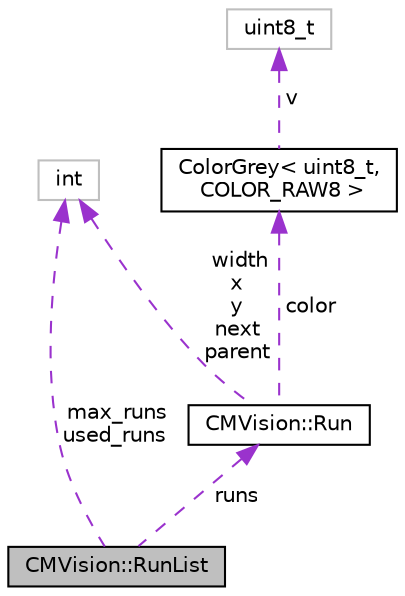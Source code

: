 digraph "CMVision::RunList"
{
 // INTERACTIVE_SVG=YES
  edge [fontname="Helvetica",fontsize="10",labelfontname="Helvetica",labelfontsize="10"];
  node [fontname="Helvetica",fontsize="10",shape=record];
  Node1 [label="CMVision::RunList",height=0.2,width=0.4,color="black", fillcolor="grey75", style="filled", fontcolor="black"];
  Node2 -> Node1 [dir="back",color="darkorchid3",fontsize="10",style="dashed",label=" runs" ,fontname="Helvetica"];
  Node2 [label="CMVision::Run",height=0.2,width=0.4,color="black", fillcolor="white", style="filled",URL="$dc/d34/class_c_m_vision_1_1_run.html"];
  Node3 -> Node2 [dir="back",color="darkorchid3",fontsize="10",style="dashed",label=" width\nx\ny\nnext\nparent" ,fontname="Helvetica"];
  Node3 [label="int",height=0.2,width=0.4,color="grey75", fillcolor="white", style="filled"];
  Node4 -> Node2 [dir="back",color="darkorchid3",fontsize="10",style="dashed",label=" color" ,fontname="Helvetica"];
  Node4 [label="ColorGrey\< uint8_t,\l COLOR_RAW8 \>",height=0.2,width=0.4,color="black", fillcolor="white", style="filled",URL="$db/d8f/class_color_grey.html"];
  Node5 -> Node4 [dir="back",color="darkorchid3",fontsize="10",style="dashed",label=" v" ,fontname="Helvetica"];
  Node5 [label="uint8_t",height=0.2,width=0.4,color="grey75", fillcolor="white", style="filled"];
  Node3 -> Node1 [dir="back",color="darkorchid3",fontsize="10",style="dashed",label=" max_runs\nused_runs" ,fontname="Helvetica"];
}
